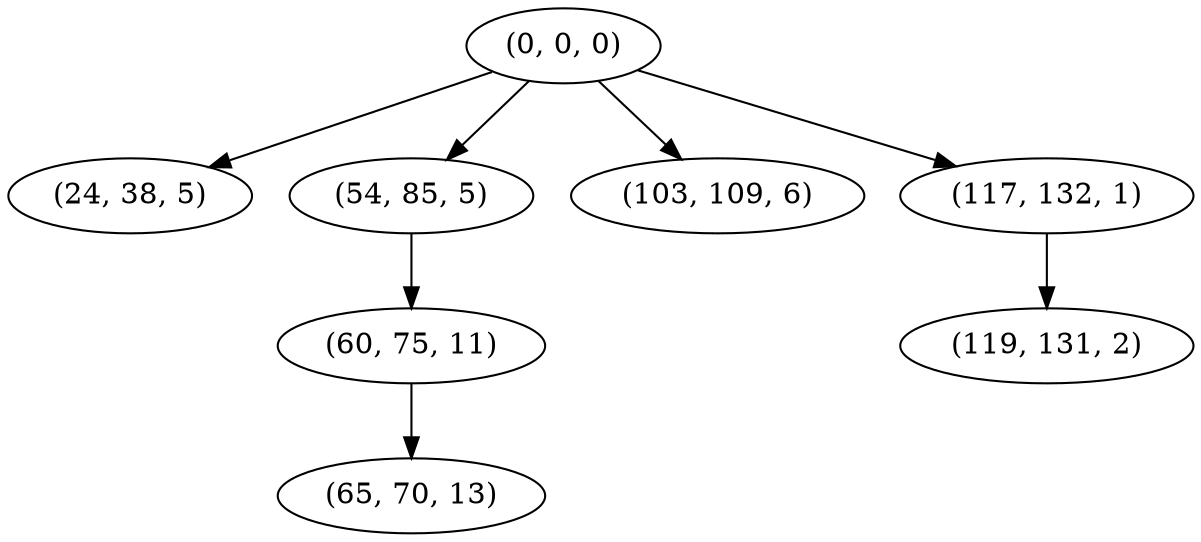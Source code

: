 digraph tree {
    "(0, 0, 0)";
    "(24, 38, 5)";
    "(54, 85, 5)";
    "(60, 75, 11)";
    "(65, 70, 13)";
    "(103, 109, 6)";
    "(117, 132, 1)";
    "(119, 131, 2)";
    "(0, 0, 0)" -> "(24, 38, 5)";
    "(0, 0, 0)" -> "(54, 85, 5)";
    "(0, 0, 0)" -> "(103, 109, 6)";
    "(0, 0, 0)" -> "(117, 132, 1)";
    "(54, 85, 5)" -> "(60, 75, 11)";
    "(60, 75, 11)" -> "(65, 70, 13)";
    "(117, 132, 1)" -> "(119, 131, 2)";
}
